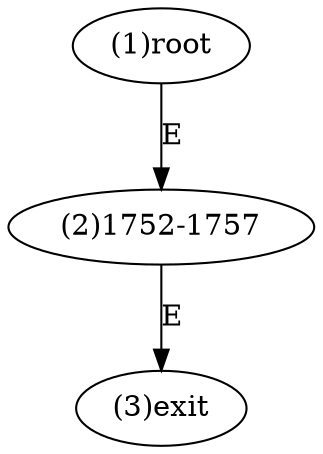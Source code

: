 digraph "" { 
1[ label="(1)root"];
2[ label="(2)1752-1757"];
3[ label="(3)exit"];
1->2[ label="E"];
2->3[ label="E"];
}